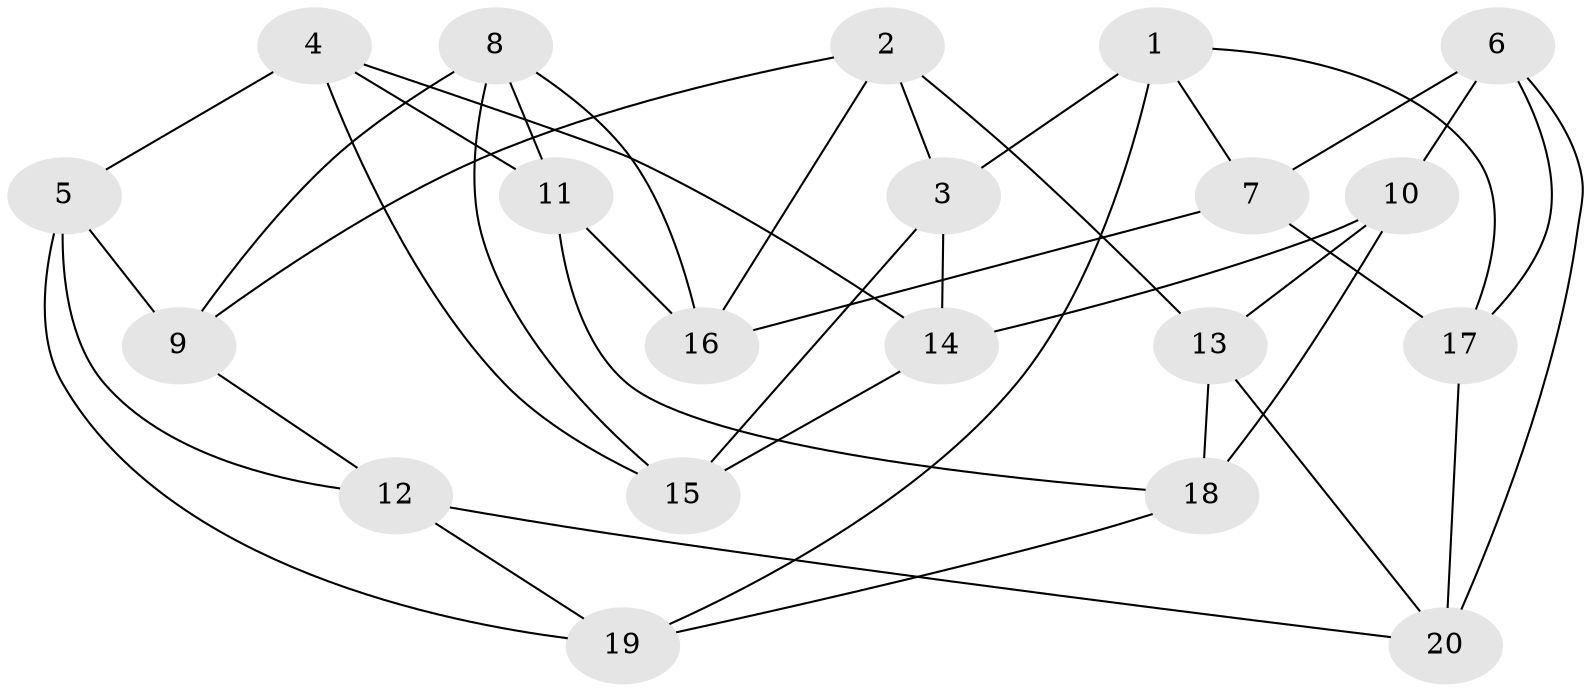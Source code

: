 // Generated by graph-tools (version 1.1) at 2025/46/02/15/25 05:46:28]
// undirected, 20 vertices, 40 edges
graph export_dot {
graph [start="1"]
  node [color=gray90,style=filled];
  1;
  2;
  3;
  4;
  5;
  6;
  7;
  8;
  9;
  10;
  11;
  12;
  13;
  14;
  15;
  16;
  17;
  18;
  19;
  20;
  1 -- 17;
  1 -- 19;
  1 -- 7;
  1 -- 3;
  2 -- 9;
  2 -- 3;
  2 -- 13;
  2 -- 16;
  3 -- 14;
  3 -- 15;
  4 -- 11;
  4 -- 14;
  4 -- 15;
  4 -- 5;
  5 -- 19;
  5 -- 9;
  5 -- 12;
  6 -- 10;
  6 -- 20;
  6 -- 17;
  6 -- 7;
  7 -- 17;
  7 -- 16;
  8 -- 16;
  8 -- 11;
  8 -- 15;
  8 -- 9;
  9 -- 12;
  10 -- 14;
  10 -- 13;
  10 -- 18;
  11 -- 16;
  11 -- 18;
  12 -- 20;
  12 -- 19;
  13 -- 18;
  13 -- 20;
  14 -- 15;
  17 -- 20;
  18 -- 19;
}
